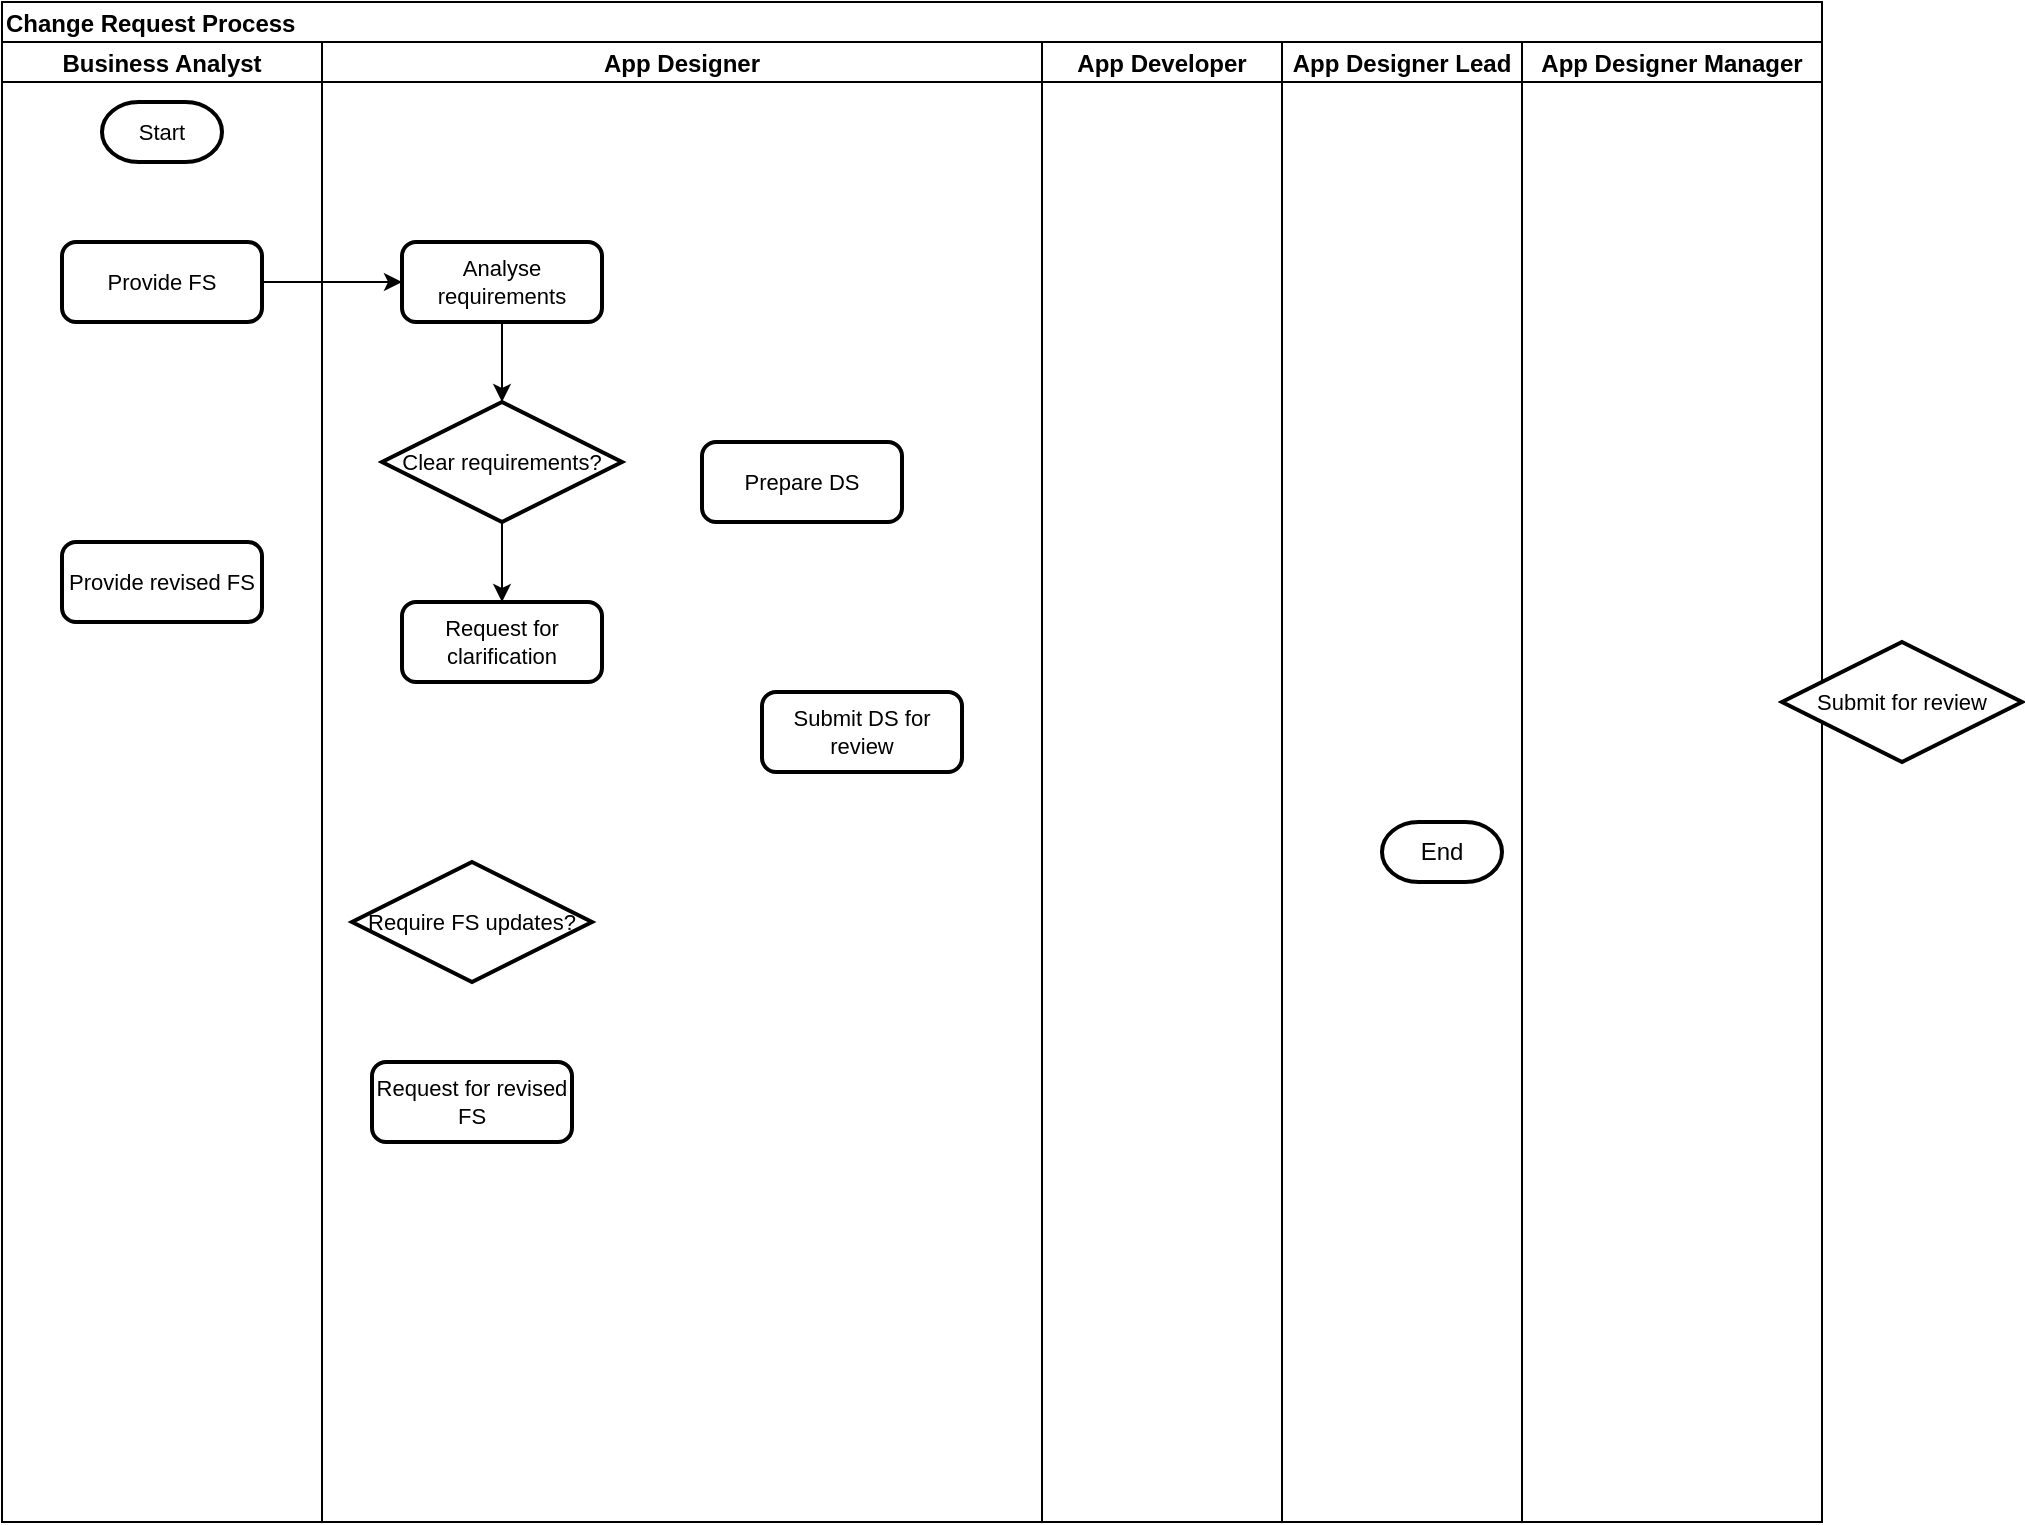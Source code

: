 <mxfile version="14.8.1" type="github">
  <diagram id="_FgbTrC4k-Xs5fvmUxVo" name="Page-1">
    <mxGraphModel dx="1422" dy="737" grid="1" gridSize="10" guides="1" tooltips="1" connect="1" arrows="1" fold="1" page="1" pageScale="1" pageWidth="1100" pageHeight="850" math="0" shadow="0">
      <root>
        <mxCell id="0" />
        <mxCell id="1" parent="0" />
        <mxCell id="WU8aa1a8PACP_APHZHh1-11" value="Change Request Process" style="swimlane;childLayout=stackLayout;resizeParent=1;resizeParentMax=0;startSize=20;align=left;" vertex="1" parent="1">
          <mxGeometry x="40" y="40" width="910" height="760" as="geometry" />
        </mxCell>
        <mxCell id="WU8aa1a8PACP_APHZHh1-12" value="Business Analyst" style="swimlane;startSize=20;" vertex="1" parent="WU8aa1a8PACP_APHZHh1-11">
          <mxGeometry y="20" width="160" height="740" as="geometry" />
        </mxCell>
        <mxCell id="WU8aa1a8PACP_APHZHh1-19" value="Start" style="strokeWidth=2;html=1;shape=mxgraph.flowchart.terminator;whiteSpace=wrap;align=center;fontSize=11;" vertex="1" parent="WU8aa1a8PACP_APHZHh1-12">
          <mxGeometry x="50" y="30" width="60" height="30" as="geometry" />
        </mxCell>
        <mxCell id="WU8aa1a8PACP_APHZHh1-23" value="Provide FS" style="rounded=1;whiteSpace=wrap;html=1;absoluteArcSize=1;arcSize=14;strokeWidth=2;align=center;fontSize=11;" vertex="1" parent="WU8aa1a8PACP_APHZHh1-12">
          <mxGeometry x="30" y="100" width="100" height="40" as="geometry" />
        </mxCell>
        <mxCell id="WU8aa1a8PACP_APHZHh1-34" value="Provide revised FS" style="rounded=1;whiteSpace=wrap;html=1;absoluteArcSize=1;arcSize=14;strokeWidth=2;align=center;fontSize=11;" vertex="1" parent="WU8aa1a8PACP_APHZHh1-12">
          <mxGeometry x="30" y="250" width="100" height="40" as="geometry" />
        </mxCell>
        <mxCell id="WU8aa1a8PACP_APHZHh1-13" value="App Designer" style="swimlane;startSize=20;" vertex="1" parent="WU8aa1a8PACP_APHZHh1-11">
          <mxGeometry x="160" y="20" width="360" height="740" as="geometry" />
        </mxCell>
        <mxCell id="WU8aa1a8PACP_APHZHh1-39" style="edgeStyle=orthogonalEdgeStyle;rounded=0;orthogonalLoop=1;jettySize=auto;html=1;exitX=0.5;exitY=1;exitDx=0;exitDy=0;fontSize=11;" edge="1" parent="WU8aa1a8PACP_APHZHh1-13" source="WU8aa1a8PACP_APHZHh1-24" target="WU8aa1a8PACP_APHZHh1-27">
          <mxGeometry relative="1" as="geometry" />
        </mxCell>
        <mxCell id="WU8aa1a8PACP_APHZHh1-24" value="Analyse requirements" style="rounded=1;whiteSpace=wrap;html=1;absoluteArcSize=1;arcSize=14;strokeWidth=2;align=center;fontSize=11;" vertex="1" parent="WU8aa1a8PACP_APHZHh1-13">
          <mxGeometry x="40" y="100" width="100" height="40" as="geometry" />
        </mxCell>
        <mxCell id="WU8aa1a8PACP_APHZHh1-40" style="edgeStyle=orthogonalEdgeStyle;rounded=0;orthogonalLoop=1;jettySize=auto;html=1;exitX=0.5;exitY=1;exitDx=0;exitDy=0;exitPerimeter=0;entryX=0.5;entryY=0;entryDx=0;entryDy=0;fontSize=11;" edge="1" parent="WU8aa1a8PACP_APHZHh1-13" source="WU8aa1a8PACP_APHZHh1-27" target="WU8aa1a8PACP_APHZHh1-29">
          <mxGeometry relative="1" as="geometry" />
        </mxCell>
        <mxCell id="WU8aa1a8PACP_APHZHh1-27" value="Clear requirements?" style="strokeWidth=2;html=1;shape=mxgraph.flowchart.decision;whiteSpace=wrap;align=center;fontSize=11;" vertex="1" parent="WU8aa1a8PACP_APHZHh1-13">
          <mxGeometry x="30" y="180" width="120" height="60" as="geometry" />
        </mxCell>
        <mxCell id="WU8aa1a8PACP_APHZHh1-28" value="Prepare DS" style="rounded=1;whiteSpace=wrap;html=1;absoluteArcSize=1;arcSize=14;strokeWidth=2;align=center;fontSize=11;" vertex="1" parent="WU8aa1a8PACP_APHZHh1-13">
          <mxGeometry x="190" y="200" width="100" height="40" as="geometry" />
        </mxCell>
        <mxCell id="WU8aa1a8PACP_APHZHh1-29" value="Request for clarification" style="rounded=1;whiteSpace=wrap;html=1;absoluteArcSize=1;arcSize=14;strokeWidth=2;align=center;fontSize=11;" vertex="1" parent="WU8aa1a8PACP_APHZHh1-13">
          <mxGeometry x="40" y="280" width="100" height="40" as="geometry" />
        </mxCell>
        <mxCell id="WU8aa1a8PACP_APHZHh1-32" value="Require FS updates?" style="strokeWidth=2;html=1;shape=mxgraph.flowchart.decision;whiteSpace=wrap;align=center;fontSize=11;" vertex="1" parent="WU8aa1a8PACP_APHZHh1-13">
          <mxGeometry x="15" y="410" width="120" height="60" as="geometry" />
        </mxCell>
        <mxCell id="WU8aa1a8PACP_APHZHh1-33" value="Request for revised FS" style="rounded=1;whiteSpace=wrap;html=1;absoluteArcSize=1;arcSize=14;strokeWidth=2;align=center;fontSize=11;" vertex="1" parent="WU8aa1a8PACP_APHZHh1-13">
          <mxGeometry x="25" y="510" width="100" height="40" as="geometry" />
        </mxCell>
        <mxCell id="WU8aa1a8PACP_APHZHh1-37" value="Submit DS for review" style="rounded=1;whiteSpace=wrap;html=1;absoluteArcSize=1;arcSize=14;strokeWidth=2;align=center;fontSize=11;" vertex="1" parent="WU8aa1a8PACP_APHZHh1-13">
          <mxGeometry x="220" y="325" width="100" height="40" as="geometry" />
        </mxCell>
        <mxCell id="WU8aa1a8PACP_APHZHh1-14" value="App Developer" style="swimlane;startSize=20;" vertex="1" parent="WU8aa1a8PACP_APHZHh1-11">
          <mxGeometry x="520" y="20" width="120" height="740" as="geometry" />
        </mxCell>
        <mxCell id="WU8aa1a8PACP_APHZHh1-15" value="App Designer Lead" style="swimlane;startSize=20;" vertex="1" parent="WU8aa1a8PACP_APHZHh1-11">
          <mxGeometry x="640" y="20" width="120" height="740" as="geometry" />
        </mxCell>
        <mxCell id="WU8aa1a8PACP_APHZHh1-16" value="App Designer Manager" style="swimlane;startSize=20;" vertex="1" parent="WU8aa1a8PACP_APHZHh1-11">
          <mxGeometry x="760" y="20" width="150" height="740" as="geometry" />
        </mxCell>
        <mxCell id="WU8aa1a8PACP_APHZHh1-38" style="edgeStyle=orthogonalEdgeStyle;rounded=0;orthogonalLoop=1;jettySize=auto;html=1;exitX=1;exitY=0.5;exitDx=0;exitDy=0;entryX=0;entryY=0.5;entryDx=0;entryDy=0;fontSize=11;" edge="1" parent="WU8aa1a8PACP_APHZHh1-11" source="WU8aa1a8PACP_APHZHh1-23" target="WU8aa1a8PACP_APHZHh1-24">
          <mxGeometry relative="1" as="geometry" />
        </mxCell>
        <mxCell id="WU8aa1a8PACP_APHZHh1-18" value="End" style="strokeWidth=2;html=1;shape=mxgraph.flowchart.terminator;whiteSpace=wrap;align=center;" vertex="1" parent="1">
          <mxGeometry x="730" y="450" width="60" height="30" as="geometry" />
        </mxCell>
        <mxCell id="WU8aa1a8PACP_APHZHh1-30" value="Submit for review" style="strokeWidth=2;html=1;shape=mxgraph.flowchart.decision;whiteSpace=wrap;align=center;fontSize=11;" vertex="1" parent="1">
          <mxGeometry x="930" y="360" width="120" height="60" as="geometry" />
        </mxCell>
      </root>
    </mxGraphModel>
  </diagram>
</mxfile>
